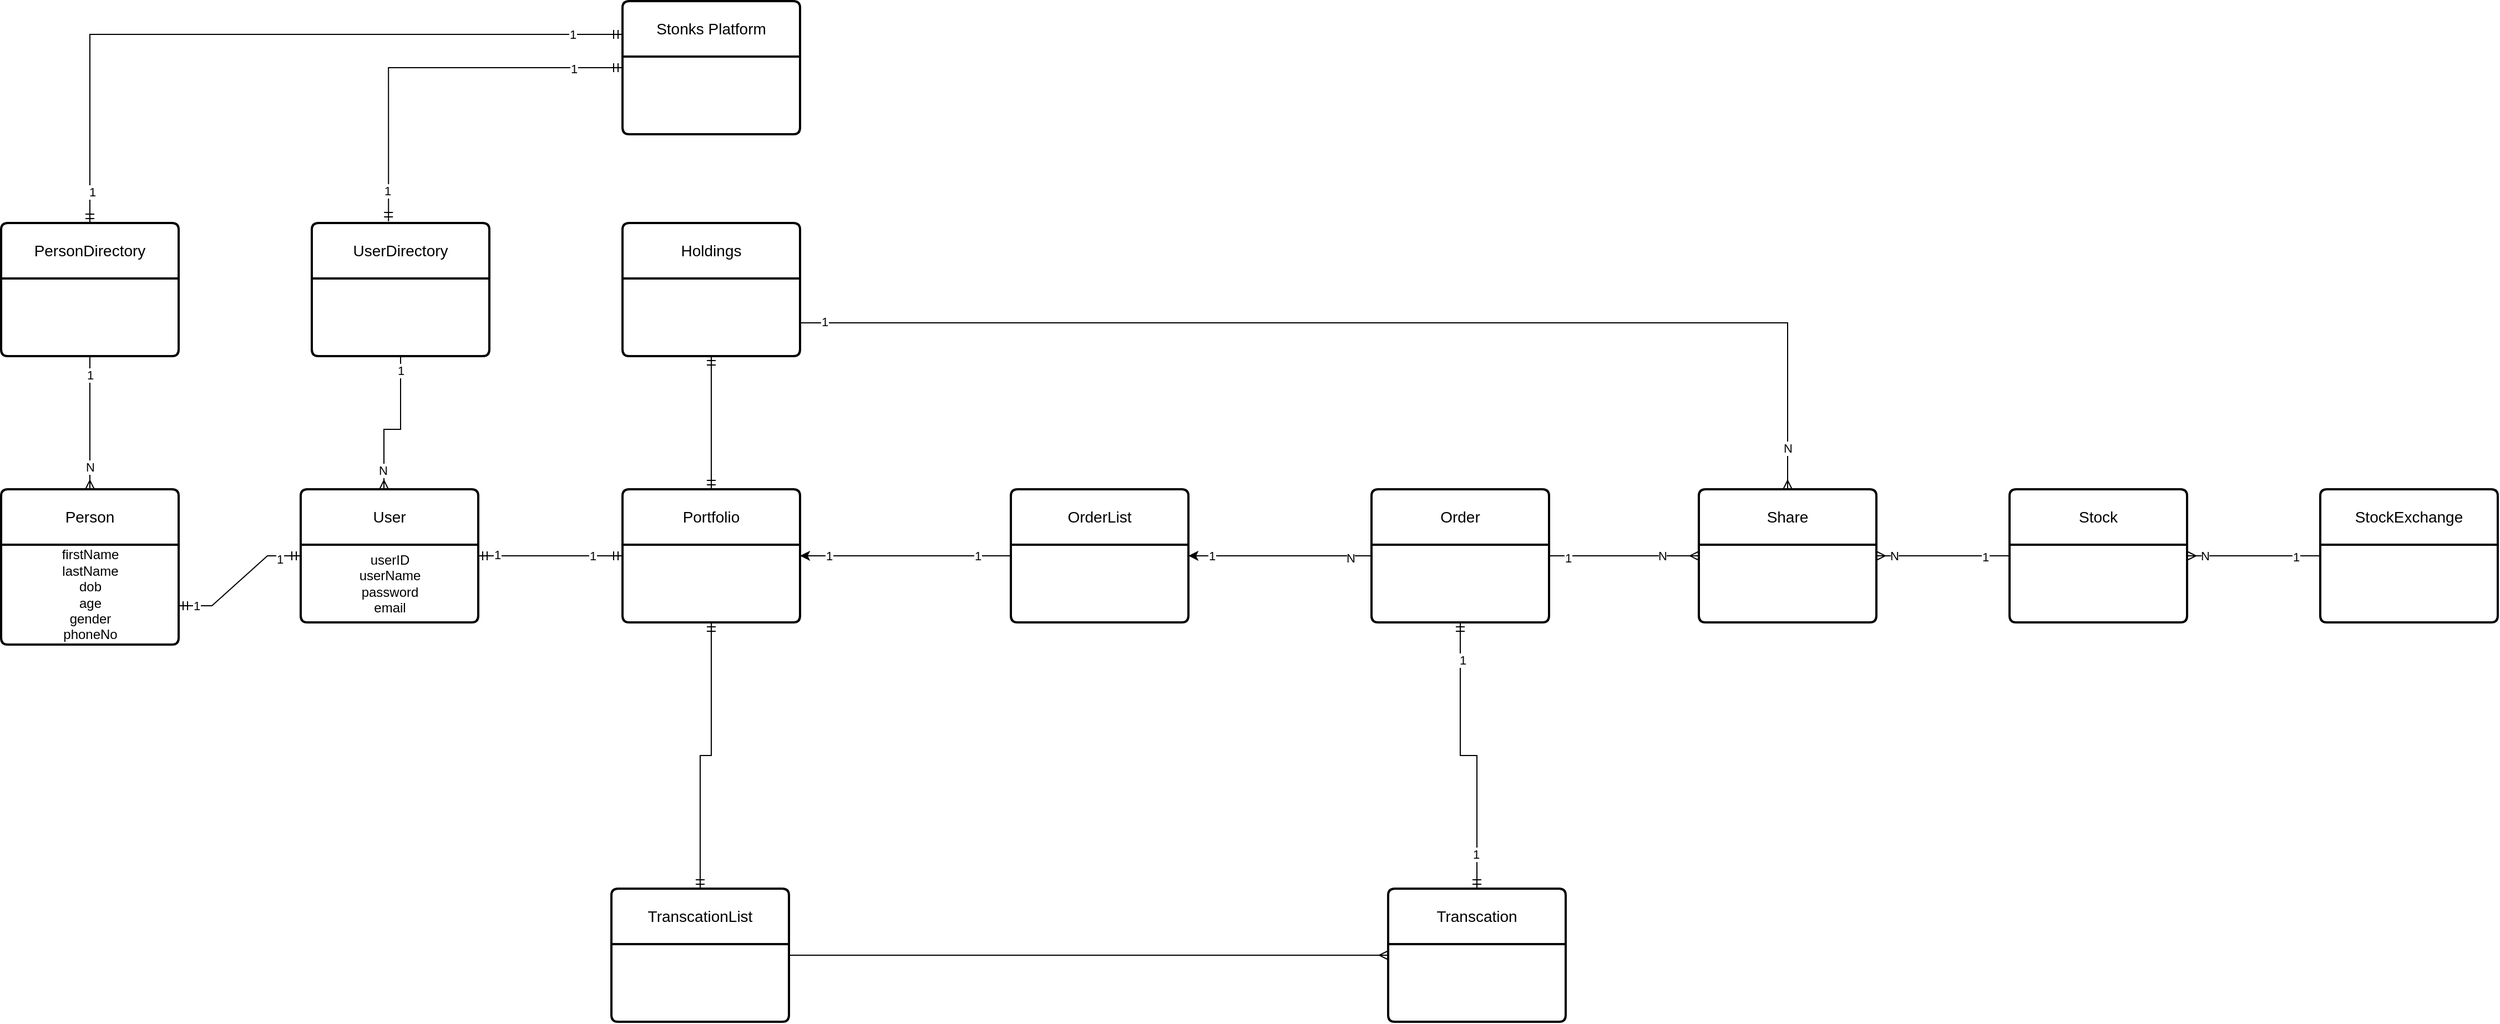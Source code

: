 <mxfile version="22.1.1" type="github">
  <diagram name="Page-1" id="TUiZtrmQtdgppZ5R9wEh">
    <mxGraphModel dx="1282" dy="1731" grid="1" gridSize="10" guides="1" tooltips="1" connect="1" arrows="1" fold="1" page="1" pageScale="1" pageWidth="850" pageHeight="1100" math="0" shadow="0">
      <root>
        <mxCell id="0" />
        <mxCell id="1" parent="0" />
        <mxCell id="06RwZjaRszY16_3Q2Yc0-5" value="Person" style="swimlane;childLayout=stackLayout;horizontal=1;startSize=50;horizontalStack=0;rounded=1;fontSize=14;fontStyle=0;strokeWidth=2;resizeParent=0;resizeLast=1;shadow=0;dashed=0;align=center;arcSize=4;whiteSpace=wrap;html=1;" parent="1" vertex="1">
          <mxGeometry x="40" y="240" width="160" height="140" as="geometry" />
        </mxCell>
        <mxCell id="QdFJosM6-cuGJGQsEmsZ-1" value="firstName&lt;br&gt;lastName&lt;br&gt;dob&lt;br&gt;age&lt;br&gt;gender&lt;br&gt;phoneNo&lt;br&gt;" style="text;html=1;align=center;verticalAlign=middle;resizable=0;points=[];autosize=1;strokeColor=none;fillColor=none;" vertex="1" parent="06RwZjaRszY16_3Q2Yc0-5">
          <mxGeometry y="50" width="160" height="90" as="geometry" />
        </mxCell>
        <mxCell id="06RwZjaRszY16_3Q2Yc0-7" value="User" style="swimlane;childLayout=stackLayout;horizontal=1;startSize=50;horizontalStack=0;rounded=1;fontSize=14;fontStyle=0;strokeWidth=2;resizeParent=0;resizeLast=1;shadow=0;dashed=0;align=center;arcSize=4;whiteSpace=wrap;html=1;" parent="1" vertex="1">
          <mxGeometry x="310" y="240" width="160" height="120" as="geometry" />
        </mxCell>
        <mxCell id="QdFJosM6-cuGJGQsEmsZ-2" value="userID&lt;br&gt;userName&lt;br&gt;password&lt;br&gt;email" style="text;html=1;align=center;verticalAlign=middle;resizable=0;points=[];autosize=1;strokeColor=none;fillColor=none;" vertex="1" parent="06RwZjaRszY16_3Q2Yc0-7">
          <mxGeometry y="50" width="160" height="70" as="geometry" />
        </mxCell>
        <mxCell id="06RwZjaRszY16_3Q2Yc0-11" value="" style="edgeStyle=entityRelationEdgeStyle;fontSize=12;html=1;endArrow=ERmandOne;startArrow=ERmandOne;rounded=0;exitX=1;exitY=0.75;exitDx=0;exitDy=0;" parent="1" source="06RwZjaRszY16_3Q2Yc0-5" target="06RwZjaRszY16_3Q2Yc0-7" edge="1">
          <mxGeometry width="100" height="100" relative="1" as="geometry">
            <mxPoint x="200" y="325" as="sourcePoint" />
            <mxPoint x="310" y="325" as="targetPoint" />
          </mxGeometry>
        </mxCell>
        <mxCell id="QdFJosM6-cuGJGQsEmsZ-11" value="1" style="edgeLabel;html=1;align=center;verticalAlign=middle;resizable=0;points=[];" vertex="1" connectable="0" parent="06RwZjaRszY16_3Q2Yc0-11">
          <mxGeometry x="-0.758" relative="1" as="geometry">
            <mxPoint as="offset" />
          </mxGeometry>
        </mxCell>
        <mxCell id="QdFJosM6-cuGJGQsEmsZ-12" value="1" style="edgeLabel;html=1;align=center;verticalAlign=middle;resizable=0;points=[];" vertex="1" connectable="0" parent="06RwZjaRszY16_3Q2Yc0-11">
          <mxGeometry x="0.698" y="-3" relative="1" as="geometry">
            <mxPoint as="offset" />
          </mxGeometry>
        </mxCell>
        <mxCell id="06RwZjaRszY16_3Q2Yc0-12" value="UserDirectory" style="swimlane;childLayout=stackLayout;horizontal=1;startSize=50;horizontalStack=0;rounded=1;fontSize=14;fontStyle=0;strokeWidth=2;resizeParent=0;resizeLast=1;shadow=0;dashed=0;align=center;arcSize=4;whiteSpace=wrap;html=1;" parent="1" vertex="1">
          <mxGeometry x="320" width="160" height="120" as="geometry" />
        </mxCell>
        <mxCell id="06RwZjaRszY16_3Q2Yc0-13" value="PersonDirectory" style="swimlane;childLayout=stackLayout;horizontal=1;startSize=50;horizontalStack=0;rounded=1;fontSize=14;fontStyle=0;strokeWidth=2;resizeParent=0;resizeLast=1;shadow=0;dashed=0;align=center;arcSize=4;whiteSpace=wrap;html=1;" parent="1" vertex="1">
          <mxGeometry x="40" width="160" height="120" as="geometry" />
        </mxCell>
        <mxCell id="06RwZjaRszY16_3Q2Yc0-18" value="" style="edgeStyle=orthogonalEdgeStyle;fontSize=12;html=1;endArrow=ERmany;rounded=0;exitX=0.5;exitY=1;exitDx=0;exitDy=0;" parent="1" source="06RwZjaRszY16_3Q2Yc0-13" target="06RwZjaRszY16_3Q2Yc0-5" edge="1">
          <mxGeometry width="100" height="100" relative="1" as="geometry">
            <mxPoint x="130" y="130" as="sourcePoint" />
            <mxPoint x="120" y="240" as="targetPoint" />
            <Array as="points">
              <mxPoint x="120" y="160" />
              <mxPoint x="120" y="160" />
            </Array>
          </mxGeometry>
        </mxCell>
        <mxCell id="QdFJosM6-cuGJGQsEmsZ-3" value="1" style="edgeLabel;html=1;align=center;verticalAlign=middle;resizable=0;points=[];" vertex="1" connectable="0" parent="06RwZjaRszY16_3Q2Yc0-18">
          <mxGeometry x="-0.717" relative="1" as="geometry">
            <mxPoint as="offset" />
          </mxGeometry>
        </mxCell>
        <mxCell id="QdFJosM6-cuGJGQsEmsZ-4" value="N" style="edgeLabel;html=1;align=center;verticalAlign=middle;resizable=0;points=[];" vertex="1" connectable="0" parent="06RwZjaRszY16_3Q2Yc0-18">
          <mxGeometry x="0.667" relative="1" as="geometry">
            <mxPoint as="offset" />
          </mxGeometry>
        </mxCell>
        <mxCell id="06RwZjaRszY16_3Q2Yc0-19" value="" style="edgeStyle=orthogonalEdgeStyle;fontSize=12;html=1;endArrow=ERmany;rounded=0;exitX=0.5;exitY=1;exitDx=0;exitDy=0;" parent="1" source="06RwZjaRszY16_3Q2Yc0-12" target="06RwZjaRszY16_3Q2Yc0-7" edge="1">
          <mxGeometry width="100" height="100" relative="1" as="geometry">
            <mxPoint x="395" y="130" as="sourcePoint" />
            <mxPoint x="385" y="240" as="targetPoint" />
            <Array as="points">
              <mxPoint x="400" y="186" />
              <mxPoint x="385" y="186" />
            </Array>
          </mxGeometry>
        </mxCell>
        <mxCell id="QdFJosM6-cuGJGQsEmsZ-5" value="N" style="edgeLabel;html=1;align=center;verticalAlign=middle;resizable=0;points=[];" vertex="1" connectable="0" parent="06RwZjaRszY16_3Q2Yc0-19">
          <mxGeometry x="0.748" y="-1" relative="1" as="geometry">
            <mxPoint as="offset" />
          </mxGeometry>
        </mxCell>
        <mxCell id="QdFJosM6-cuGJGQsEmsZ-6" value="1" style="edgeLabel;html=1;align=center;verticalAlign=middle;resizable=0;points=[];" vertex="1" connectable="0" parent="06RwZjaRszY16_3Q2Yc0-19">
          <mxGeometry x="-0.807" relative="1" as="geometry">
            <mxPoint as="offset" />
          </mxGeometry>
        </mxCell>
        <mxCell id="06RwZjaRszY16_3Q2Yc0-20" value="Portfolio" style="swimlane;childLayout=stackLayout;horizontal=1;startSize=50;horizontalStack=0;rounded=1;fontSize=14;fontStyle=0;strokeWidth=2;resizeParent=0;resizeLast=1;shadow=0;dashed=0;align=center;arcSize=4;whiteSpace=wrap;html=1;" parent="1" vertex="1">
          <mxGeometry x="600" y="240" width="160" height="120" as="geometry" />
        </mxCell>
        <mxCell id="06RwZjaRszY16_3Q2Yc0-23" value="Share" style="swimlane;childLayout=stackLayout;horizontal=1;startSize=50;horizontalStack=0;rounded=1;fontSize=14;fontStyle=0;strokeWidth=2;resizeParent=0;resizeLast=1;shadow=0;dashed=0;align=center;arcSize=4;whiteSpace=wrap;html=1;" parent="1" vertex="1">
          <mxGeometry x="1570" y="240" width="160" height="120" as="geometry" />
        </mxCell>
        <mxCell id="06RwZjaRszY16_3Q2Yc0-25" value="Stonks Platform" style="swimlane;childLayout=stackLayout;horizontal=1;startSize=50;horizontalStack=0;rounded=1;fontSize=14;fontStyle=0;strokeWidth=2;resizeParent=0;resizeLast=1;shadow=0;dashed=0;align=center;arcSize=4;whiteSpace=wrap;html=1;" parent="1" vertex="1">
          <mxGeometry x="600" y="-200" width="160" height="120" as="geometry" />
        </mxCell>
        <mxCell id="06RwZjaRszY16_3Q2Yc0-26" value="" style="edgeStyle=orthogonalEdgeStyle;fontSize=12;html=1;endArrow=ERmandOne;startArrow=ERmandOne;rounded=0;entryX=0;entryY=0.25;entryDx=0;entryDy=0;exitX=0.5;exitY=0;exitDx=0;exitDy=0;" parent="1" source="06RwZjaRszY16_3Q2Yc0-13" target="06RwZjaRszY16_3Q2Yc0-25" edge="1">
          <mxGeometry width="100" height="100" relative="1" as="geometry">
            <mxPoint x="250" y="-50" as="sourcePoint" />
            <mxPoint x="350" y="-150" as="targetPoint" />
          </mxGeometry>
        </mxCell>
        <mxCell id="QdFJosM6-cuGJGQsEmsZ-7" value="1" style="edgeLabel;html=1;align=center;verticalAlign=middle;resizable=0;points=[];" vertex="1" connectable="0" parent="06RwZjaRszY16_3Q2Yc0-26">
          <mxGeometry x="-0.914" y="-2" relative="1" as="geometry">
            <mxPoint as="offset" />
          </mxGeometry>
        </mxCell>
        <mxCell id="QdFJosM6-cuGJGQsEmsZ-9" value="1" style="edgeLabel;html=1;align=center;verticalAlign=middle;resizable=0;points=[];" vertex="1" connectable="0" parent="06RwZjaRszY16_3Q2Yc0-26">
          <mxGeometry x="0.86" relative="1" as="geometry">
            <mxPoint as="offset" />
          </mxGeometry>
        </mxCell>
        <mxCell id="06RwZjaRszY16_3Q2Yc0-27" value="" style="edgeStyle=orthogonalEdgeStyle;fontSize=12;html=1;endArrow=ERmandOne;startArrow=ERmandOne;rounded=0;entryX=0;entryY=0.5;entryDx=0;entryDy=0;exitX=0.432;exitY=-0.012;exitDx=0;exitDy=0;exitPerimeter=0;" parent="1" source="06RwZjaRszY16_3Q2Yc0-12" target="06RwZjaRszY16_3Q2Yc0-25" edge="1">
          <mxGeometry width="100" height="100" relative="1" as="geometry">
            <mxPoint x="150" y="20" as="sourcePoint" />
            <mxPoint x="610" y="-160" as="targetPoint" />
            <Array as="points">
              <mxPoint x="389" y="-140" />
            </Array>
          </mxGeometry>
        </mxCell>
        <mxCell id="QdFJosM6-cuGJGQsEmsZ-8" value="1" style="edgeLabel;html=1;align=center;verticalAlign=middle;resizable=0;points=[];" vertex="1" connectable="0" parent="06RwZjaRszY16_3Q2Yc0-27">
          <mxGeometry x="-0.841" y="1" relative="1" as="geometry">
            <mxPoint as="offset" />
          </mxGeometry>
        </mxCell>
        <mxCell id="QdFJosM6-cuGJGQsEmsZ-10" value="1" style="edgeLabel;html=1;align=center;verticalAlign=middle;resizable=0;points=[];" vertex="1" connectable="0" parent="06RwZjaRszY16_3Q2Yc0-27">
          <mxGeometry x="0.745" y="-1" relative="1" as="geometry">
            <mxPoint as="offset" />
          </mxGeometry>
        </mxCell>
        <mxCell id="QdFJosM6-cuGJGQsEmsZ-16" style="edgeStyle=orthogonalEdgeStyle;rounded=0;orthogonalLoop=1;jettySize=auto;html=1;entryX=1;entryY=0.5;entryDx=0;entryDy=0;" edge="1" parent="1" source="06RwZjaRszY16_3Q2Yc0-28" target="QdFJosM6-cuGJGQsEmsZ-15">
          <mxGeometry relative="1" as="geometry" />
        </mxCell>
        <mxCell id="QdFJosM6-cuGJGQsEmsZ-17" value="1" style="edgeLabel;html=1;align=center;verticalAlign=middle;resizable=0;points=[];" vertex="1" connectable="0" parent="QdFJosM6-cuGJGQsEmsZ-16">
          <mxGeometry x="0.744" relative="1" as="geometry">
            <mxPoint as="offset" />
          </mxGeometry>
        </mxCell>
        <mxCell id="QdFJosM6-cuGJGQsEmsZ-18" value="N" style="edgeLabel;html=1;align=center;verticalAlign=middle;resizable=0;points=[];" vertex="1" connectable="0" parent="QdFJosM6-cuGJGQsEmsZ-16">
          <mxGeometry x="-0.765" y="2" relative="1" as="geometry">
            <mxPoint as="offset" />
          </mxGeometry>
        </mxCell>
        <mxCell id="06RwZjaRszY16_3Q2Yc0-28" value="Order" style="swimlane;childLayout=stackLayout;horizontal=1;startSize=50;horizontalStack=0;rounded=1;fontSize=14;fontStyle=0;strokeWidth=2;resizeParent=0;resizeLast=1;shadow=0;dashed=0;align=center;arcSize=4;whiteSpace=wrap;html=1;" parent="1" vertex="1">
          <mxGeometry x="1275" y="240" width="160" height="120" as="geometry" />
        </mxCell>
        <mxCell id="06RwZjaRszY16_3Q2Yc0-31" value="" style="edgeStyle=entityRelationEdgeStyle;fontSize=12;html=1;endArrow=ERmandOne;startArrow=ERmandOne;rounded=0;entryX=0;entryY=0.5;entryDx=0;entryDy=0;" parent="1" source="06RwZjaRszY16_3Q2Yc0-7" target="06RwZjaRszY16_3Q2Yc0-20" edge="1">
          <mxGeometry width="100" height="100" relative="1" as="geometry">
            <mxPoint x="700" y="300" as="sourcePoint" />
            <mxPoint x="800" y="200" as="targetPoint" />
          </mxGeometry>
        </mxCell>
        <mxCell id="QdFJosM6-cuGJGQsEmsZ-13" value="1" style="edgeLabel;html=1;align=center;verticalAlign=middle;resizable=0;points=[];" vertex="1" connectable="0" parent="06RwZjaRszY16_3Q2Yc0-31">
          <mxGeometry x="-0.742" y="1" relative="1" as="geometry">
            <mxPoint as="offset" />
          </mxGeometry>
        </mxCell>
        <mxCell id="QdFJosM6-cuGJGQsEmsZ-14" value="1" style="edgeLabel;html=1;align=center;verticalAlign=middle;resizable=0;points=[];" vertex="1" connectable="0" parent="06RwZjaRszY16_3Q2Yc0-31">
          <mxGeometry x="0.582" relative="1" as="geometry">
            <mxPoint as="offset" />
          </mxGeometry>
        </mxCell>
        <mxCell id="06RwZjaRszY16_3Q2Yc0-32" value="" style="edgeStyle=entityRelationEdgeStyle;fontSize=12;html=1;endArrow=ERmany;rounded=0;entryX=0;entryY=0.5;entryDx=0;entryDy=0;exitX=1;exitY=0.5;exitDx=0;exitDy=0;" parent="1" source="06RwZjaRszY16_3Q2Yc0-28" target="06RwZjaRszY16_3Q2Yc0-23" edge="1">
          <mxGeometry width="100" height="100" relative="1" as="geometry">
            <mxPoint x="1430" y="440" as="sourcePoint" />
            <mxPoint x="1550" y="430" as="targetPoint" />
          </mxGeometry>
        </mxCell>
        <mxCell id="QdFJosM6-cuGJGQsEmsZ-22" value="N" style="edgeLabel;html=1;align=center;verticalAlign=middle;resizable=0;points=[];" vertex="1" connectable="0" parent="06RwZjaRszY16_3Q2Yc0-32">
          <mxGeometry x="0.514" relative="1" as="geometry">
            <mxPoint as="offset" />
          </mxGeometry>
        </mxCell>
        <mxCell id="QdFJosM6-cuGJGQsEmsZ-23" value="1" style="edgeLabel;html=1;align=center;verticalAlign=middle;resizable=0;points=[];" vertex="1" connectable="0" parent="06RwZjaRszY16_3Q2Yc0-32">
          <mxGeometry x="-0.754" y="-2" relative="1" as="geometry">
            <mxPoint as="offset" />
          </mxGeometry>
        </mxCell>
        <mxCell id="06RwZjaRszY16_3Q2Yc0-33" value="TranscationList" style="swimlane;childLayout=stackLayout;horizontal=1;startSize=50;horizontalStack=0;rounded=1;fontSize=14;fontStyle=0;strokeWidth=2;resizeParent=0;resizeLast=1;shadow=0;dashed=0;align=center;arcSize=4;whiteSpace=wrap;html=1;" parent="1" vertex="1">
          <mxGeometry x="590" y="600" width="160" height="120" as="geometry" />
        </mxCell>
        <mxCell id="06RwZjaRszY16_3Q2Yc0-34" value="" style="edgeStyle=orthogonalEdgeStyle;fontSize=12;html=1;endArrow=ERmandOne;startArrow=ERmandOne;rounded=0;exitX=0.5;exitY=1;exitDx=0;exitDy=0;entryX=0.5;entryY=0;entryDx=0;entryDy=0;" parent="1" source="06RwZjaRszY16_3Q2Yc0-20" target="06RwZjaRszY16_3Q2Yc0-33" edge="1">
          <mxGeometry width="100" height="100" relative="1" as="geometry">
            <mxPoint x="700" y="400" as="sourcePoint" />
            <mxPoint x="800" y="300" as="targetPoint" />
          </mxGeometry>
        </mxCell>
        <mxCell id="06RwZjaRszY16_3Q2Yc0-35" value="Transcation" style="swimlane;childLayout=stackLayout;horizontal=1;startSize=50;horizontalStack=0;rounded=1;fontSize=14;fontStyle=0;strokeWidth=2;resizeParent=0;resizeLast=1;shadow=0;dashed=0;align=center;arcSize=4;whiteSpace=wrap;html=1;" parent="1" vertex="1">
          <mxGeometry x="1290" y="600" width="160" height="120" as="geometry" />
        </mxCell>
        <mxCell id="06RwZjaRszY16_3Q2Yc0-36" value="" style="edgeStyle=orthogonalEdgeStyle;fontSize=12;html=1;endArrow=ERmany;rounded=0;entryX=0;entryY=0.5;entryDx=0;entryDy=0;exitX=1;exitY=0.5;exitDx=0;exitDy=0;" parent="1" source="06RwZjaRszY16_3Q2Yc0-33" target="06RwZjaRszY16_3Q2Yc0-35" edge="1">
          <mxGeometry width="100" height="100" relative="1" as="geometry">
            <mxPoint x="730" y="780" as="sourcePoint" />
            <mxPoint x="850" y="770" as="targetPoint" />
          </mxGeometry>
        </mxCell>
        <mxCell id="06RwZjaRszY16_3Q2Yc0-37" value="" style="edgeStyle=orthogonalEdgeStyle;fontSize=12;html=1;endArrow=ERmandOne;startArrow=ERmandOne;rounded=0;entryX=0.5;entryY=1;entryDx=0;entryDy=0;exitX=0.5;exitY=0;exitDx=0;exitDy=0;" parent="1" source="06RwZjaRszY16_3Q2Yc0-35" target="06RwZjaRszY16_3Q2Yc0-28" edge="1">
          <mxGeometry width="100" height="100" relative="1" as="geometry">
            <mxPoint x="1280" y="470" as="sourcePoint" />
            <mxPoint x="1410" y="470" as="targetPoint" />
          </mxGeometry>
        </mxCell>
        <mxCell id="QdFJosM6-cuGJGQsEmsZ-24" value="1" style="edgeLabel;html=1;align=center;verticalAlign=middle;resizable=0;points=[];" vertex="1" connectable="0" parent="06RwZjaRszY16_3Q2Yc0-37">
          <mxGeometry x="0.738" y="-2" relative="1" as="geometry">
            <mxPoint as="offset" />
          </mxGeometry>
        </mxCell>
        <mxCell id="QdFJosM6-cuGJGQsEmsZ-25" value="1" style="edgeLabel;html=1;align=center;verticalAlign=middle;resizable=0;points=[];" vertex="1" connectable="0" parent="06RwZjaRszY16_3Q2Yc0-37">
          <mxGeometry x="-0.758" y="1" relative="1" as="geometry">
            <mxPoint as="offset" />
          </mxGeometry>
        </mxCell>
        <mxCell id="06RwZjaRszY16_3Q2Yc0-38" value="Stock" style="swimlane;childLayout=stackLayout;horizontal=1;startSize=50;horizontalStack=0;rounded=1;fontSize=14;fontStyle=0;strokeWidth=2;resizeParent=0;resizeLast=1;shadow=0;dashed=0;align=center;arcSize=4;whiteSpace=wrap;html=1;" parent="1" vertex="1">
          <mxGeometry x="1850" y="240" width="160" height="120" as="geometry" />
        </mxCell>
        <mxCell id="06RwZjaRszY16_3Q2Yc0-39" value="" style="edgeStyle=entityRelationEdgeStyle;fontSize=12;html=1;endArrow=ERmany;rounded=0;exitX=0;exitY=0.5;exitDx=0;exitDy=0;entryX=1;entryY=0.5;entryDx=0;entryDy=0;" parent="1" source="06RwZjaRszY16_3Q2Yc0-38" target="06RwZjaRszY16_3Q2Yc0-23" edge="1">
          <mxGeometry width="100" height="100" relative="1" as="geometry">
            <mxPoint x="1460" y="310" as="sourcePoint" />
            <mxPoint x="1600" y="320" as="targetPoint" />
          </mxGeometry>
        </mxCell>
        <mxCell id="06RwZjaRszY16_3Q2Yc0-40" value="1" style="edgeLabel;html=1;align=center;verticalAlign=middle;resizable=0;points=[];" parent="06RwZjaRszY16_3Q2Yc0-39" vertex="1" connectable="0">
          <mxGeometry x="-0.622" y="1" relative="1" as="geometry">
            <mxPoint as="offset" />
          </mxGeometry>
        </mxCell>
        <mxCell id="06RwZjaRszY16_3Q2Yc0-42" value="N" style="edgeLabel;html=1;align=center;verticalAlign=middle;resizable=0;points=[];" parent="06RwZjaRszY16_3Q2Yc0-39" vertex="1" connectable="0">
          <mxGeometry x="0.743" relative="1" as="geometry">
            <mxPoint as="offset" />
          </mxGeometry>
        </mxCell>
        <mxCell id="06RwZjaRszY16_3Q2Yc0-43" value="StockExchange" style="swimlane;childLayout=stackLayout;horizontal=1;startSize=50;horizontalStack=0;rounded=1;fontSize=14;fontStyle=0;strokeWidth=2;resizeParent=0;resizeLast=1;shadow=0;dashed=0;align=center;arcSize=4;whiteSpace=wrap;html=1;" parent="1" vertex="1">
          <mxGeometry x="2130" y="240" width="160" height="120" as="geometry" />
        </mxCell>
        <mxCell id="06RwZjaRszY16_3Q2Yc0-44" value="" style="edgeStyle=orthogonalEdgeStyle;fontSize=12;html=1;endArrow=ERmany;rounded=0;exitX=0;exitY=0.5;exitDx=0;exitDy=0;entryX=1;entryY=0.5;entryDx=0;entryDy=0;" parent="1" source="06RwZjaRszY16_3Q2Yc0-43" target="06RwZjaRszY16_3Q2Yc0-38" edge="1">
          <mxGeometry width="100" height="100" relative="1" as="geometry">
            <mxPoint x="2070" y="480" as="sourcePoint" />
            <mxPoint x="1950" y="480" as="targetPoint" />
          </mxGeometry>
        </mxCell>
        <mxCell id="06RwZjaRszY16_3Q2Yc0-45" value="1" style="edgeLabel;html=1;align=center;verticalAlign=middle;resizable=0;points=[];" parent="06RwZjaRszY16_3Q2Yc0-44" vertex="1" connectable="0">
          <mxGeometry x="-0.622" y="1" relative="1" as="geometry">
            <mxPoint as="offset" />
          </mxGeometry>
        </mxCell>
        <mxCell id="06RwZjaRszY16_3Q2Yc0-46" value="N" style="edgeLabel;html=1;align=center;verticalAlign=middle;resizable=0;points=[];" parent="06RwZjaRszY16_3Q2Yc0-44" vertex="1" connectable="0">
          <mxGeometry x="0.743" relative="1" as="geometry">
            <mxPoint as="offset" />
          </mxGeometry>
        </mxCell>
        <mxCell id="06RwZjaRszY16_3Q2Yc0-47" value="Holdings" style="swimlane;childLayout=stackLayout;horizontal=1;startSize=50;horizontalStack=0;rounded=1;fontSize=14;fontStyle=0;strokeWidth=2;resizeParent=0;resizeLast=1;shadow=0;dashed=0;align=center;arcSize=4;whiteSpace=wrap;html=1;" parent="1" vertex="1">
          <mxGeometry x="600" width="160" height="120" as="geometry" />
        </mxCell>
        <mxCell id="06RwZjaRszY16_3Q2Yc0-48" value="" style="edgeStyle=orthogonalEdgeStyle;fontSize=12;html=1;endArrow=ERmandOne;startArrow=ERmandOne;rounded=0;exitX=0.5;exitY=1;exitDx=0;exitDy=0;entryX=0.5;entryY=0;entryDx=0;entryDy=0;" parent="1" source="06RwZjaRszY16_3Q2Yc0-47" target="06RwZjaRszY16_3Q2Yc0-20" edge="1">
          <mxGeometry width="100" height="100" relative="1" as="geometry">
            <mxPoint x="870" y="-40" as="sourcePoint" />
            <mxPoint x="860" y="200" as="targetPoint" />
          </mxGeometry>
        </mxCell>
        <mxCell id="06RwZjaRszY16_3Q2Yc0-50" value="" style="edgeStyle=orthogonalEdgeStyle;fontSize=12;html=1;endArrow=ERmany;rounded=0;entryX=0.5;entryY=0;entryDx=0;entryDy=0;exitX=1;exitY=0.75;exitDx=0;exitDy=0;" parent="1" source="06RwZjaRszY16_3Q2Yc0-47" target="06RwZjaRszY16_3Q2Yc0-23" edge="1">
          <mxGeometry width="100" height="100" relative="1" as="geometry">
            <mxPoint x="1060" y="59.47" as="sourcePoint" />
            <mxPoint x="1180" y="59.47" as="targetPoint" />
          </mxGeometry>
        </mxCell>
        <mxCell id="06RwZjaRszY16_3Q2Yc0-51" value="1" style="edgeLabel;html=1;align=center;verticalAlign=middle;resizable=0;points=[];" parent="06RwZjaRszY16_3Q2Yc0-50" vertex="1" connectable="0">
          <mxGeometry x="-0.958" y="1" relative="1" as="geometry">
            <mxPoint as="offset" />
          </mxGeometry>
        </mxCell>
        <mxCell id="06RwZjaRszY16_3Q2Yc0-53" value="N" style="edgeLabel;html=1;align=center;verticalAlign=middle;resizable=0;points=[];" parent="06RwZjaRszY16_3Q2Yc0-50" vertex="1" connectable="0">
          <mxGeometry x="0.929" relative="1" as="geometry">
            <mxPoint as="offset" />
          </mxGeometry>
        </mxCell>
        <mxCell id="QdFJosM6-cuGJGQsEmsZ-19" style="edgeStyle=orthogonalEdgeStyle;rounded=0;orthogonalLoop=1;jettySize=auto;html=1;entryX=1;entryY=0.5;entryDx=0;entryDy=0;" edge="1" parent="1" source="QdFJosM6-cuGJGQsEmsZ-15" target="06RwZjaRszY16_3Q2Yc0-20">
          <mxGeometry relative="1" as="geometry" />
        </mxCell>
        <mxCell id="QdFJosM6-cuGJGQsEmsZ-20" value="1" style="edgeLabel;html=1;align=center;verticalAlign=middle;resizable=0;points=[];" vertex="1" connectable="0" parent="QdFJosM6-cuGJGQsEmsZ-19">
          <mxGeometry x="-0.686" relative="1" as="geometry">
            <mxPoint as="offset" />
          </mxGeometry>
        </mxCell>
        <mxCell id="QdFJosM6-cuGJGQsEmsZ-21" value="1" style="edgeLabel;html=1;align=center;verticalAlign=middle;resizable=0;points=[];" vertex="1" connectable="0" parent="QdFJosM6-cuGJGQsEmsZ-19">
          <mxGeometry x="0.724" relative="1" as="geometry">
            <mxPoint as="offset" />
          </mxGeometry>
        </mxCell>
        <mxCell id="QdFJosM6-cuGJGQsEmsZ-15" value="OrderList" style="swimlane;childLayout=stackLayout;horizontal=1;startSize=50;horizontalStack=0;rounded=1;fontSize=14;fontStyle=0;strokeWidth=2;resizeParent=0;resizeLast=1;shadow=0;dashed=0;align=center;arcSize=4;whiteSpace=wrap;html=1;" vertex="1" parent="1">
          <mxGeometry x="950" y="240" width="160" height="120" as="geometry" />
        </mxCell>
      </root>
    </mxGraphModel>
  </diagram>
</mxfile>
